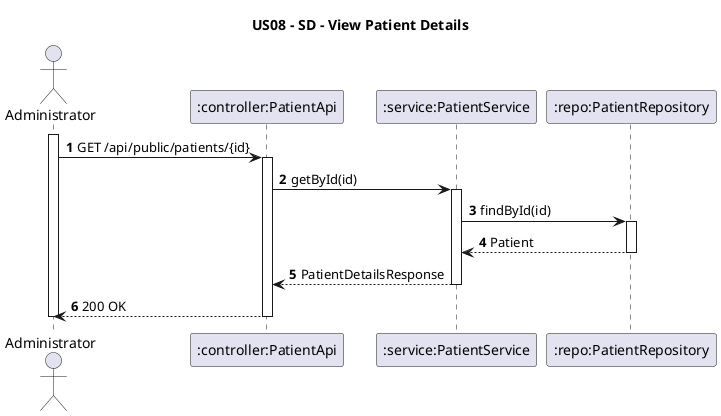 @startuml
title US08 - SD - View Patient Details
autoactivate on
autonumber

actor "Administrator"
participant ":controller:PatientApi" as PatientApi
participant ":service:PatientService" as PatientService
participant ":repo:PatientRepository" as PatientRepository

activate Administrator

Administrator -> PatientApi : GET /api/public/patients/{id}
PatientApi -> PatientService : getById(id)

PatientService -> PatientRepository : findById(id)
PatientRepository --> PatientService : Patient

PatientService --> PatientApi : PatientDetailsResponse
PatientApi --> Administrator : 200 OK

deactivate Administrator
@enduml
